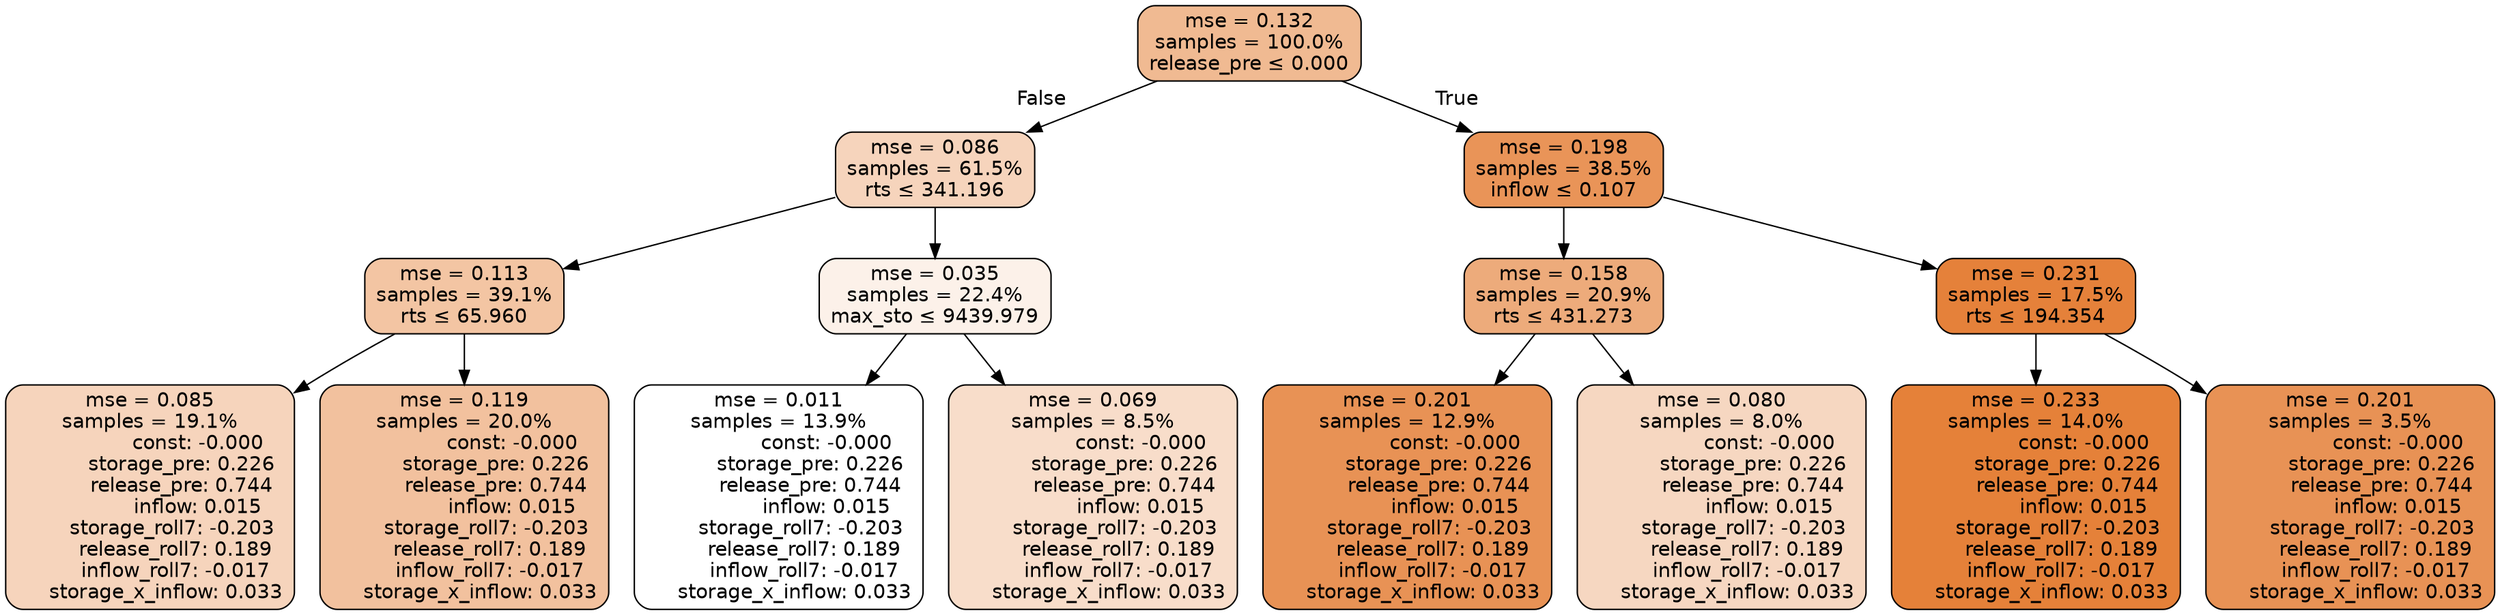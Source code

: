 digraph tree {
node [shape=rectangle, style="filled, rounded", color="black", fontname=helvetica] ;
edge [fontname=helvetica] ;
	"0" [label="mse = 0.132
samples = 100.0%
release_pre &le; 0.000", fillcolor="#f0ba92"]
	"1" [label="mse = 0.086
samples = 61.5%
rts &le; 341.196", fillcolor="#f6d4bc"]
	"2" [label="mse = 0.113
samples = 39.1%
rts &le; 65.960", fillcolor="#f3c5a3"]
	"3" [label="mse = 0.085
samples = 19.1%
               const: -0.000
          storage_pre: 0.226
          release_pre: 0.744
               inflow: 0.015
       storage_roll7: -0.203
        release_roll7: 0.189
        inflow_roll7: -0.017
     storage_x_inflow: 0.033", fillcolor="#f6d4bc"]
	"4" [label="mse = 0.119
samples = 20.0%
               const: -0.000
          storage_pre: 0.226
          release_pre: 0.744
               inflow: 0.015
       storage_roll7: -0.203
        release_roll7: 0.189
        inflow_roll7: -0.017
     storage_x_inflow: 0.033", fillcolor="#f2c19e"]
	"5" [label="mse = 0.035
samples = 22.4%
max_sto &le; 9439.979", fillcolor="#fcf1e9"]
	"6" [label="mse = 0.011
samples = 13.9%
               const: -0.000
          storage_pre: 0.226
          release_pre: 0.744
               inflow: 0.015
       storage_roll7: -0.203
        release_roll7: 0.189
        inflow_roll7: -0.017
     storage_x_inflow: 0.033", fillcolor="#ffffff"]
	"7" [label="mse = 0.069
samples = 8.5%
               const: -0.000
          storage_pre: 0.226
          release_pre: 0.744
               inflow: 0.015
       storage_roll7: -0.203
        release_roll7: 0.189
        inflow_roll7: -0.017
     storage_x_inflow: 0.033", fillcolor="#f8ddca"]
	"8" [label="mse = 0.198
samples = 38.5%
inflow &le; 0.107", fillcolor="#e99458"]
	"9" [label="mse = 0.158
samples = 20.9%
rts &le; 431.273", fillcolor="#edab7b"]
	"10" [label="mse = 0.201
samples = 12.9%
               const: -0.000
          storage_pre: 0.226
          release_pre: 0.744
               inflow: 0.015
       storage_roll7: -0.203
        release_roll7: 0.189
        inflow_roll7: -0.017
     storage_x_inflow: 0.033", fillcolor="#e89255"]
	"11" [label="mse = 0.080
samples = 8.0%
               const: -0.000
          storage_pre: 0.226
          release_pre: 0.744
               inflow: 0.015
       storage_roll7: -0.203
        release_roll7: 0.189
        inflow_roll7: -0.017
     storage_x_inflow: 0.033", fillcolor="#f6d7c1"]
	"12" [label="mse = 0.231
samples = 17.5%
rts &le; 194.354", fillcolor="#e5813a"]
	"13" [label="mse = 0.233
samples = 14.0%
               const: -0.000
          storage_pre: 0.226
          release_pre: 0.744
               inflow: 0.015
       storage_roll7: -0.203
        release_roll7: 0.189
        inflow_roll7: -0.017
     storage_x_inflow: 0.033", fillcolor="#e58139"]
	"14" [label="mse = 0.201
samples = 3.5%
               const: -0.000
          storage_pre: 0.226
          release_pre: 0.744
               inflow: 0.015
       storage_roll7: -0.203
        release_roll7: 0.189
        inflow_roll7: -0.017
     storage_x_inflow: 0.033", fillcolor="#e89255"]

	"0" -> "1" [labeldistance=2.5, labelangle=45, headlabel="False"]
	"1" -> "2"
	"2" -> "3"
	"2" -> "4"
	"1" -> "5"
	"5" -> "6"
	"5" -> "7"
	"0" -> "8" [labeldistance=2.5, labelangle=-45, headlabel="True"]
	"8" -> "9"
	"9" -> "10"
	"9" -> "11"
	"8" -> "12"
	"12" -> "13"
	"12" -> "14"
}